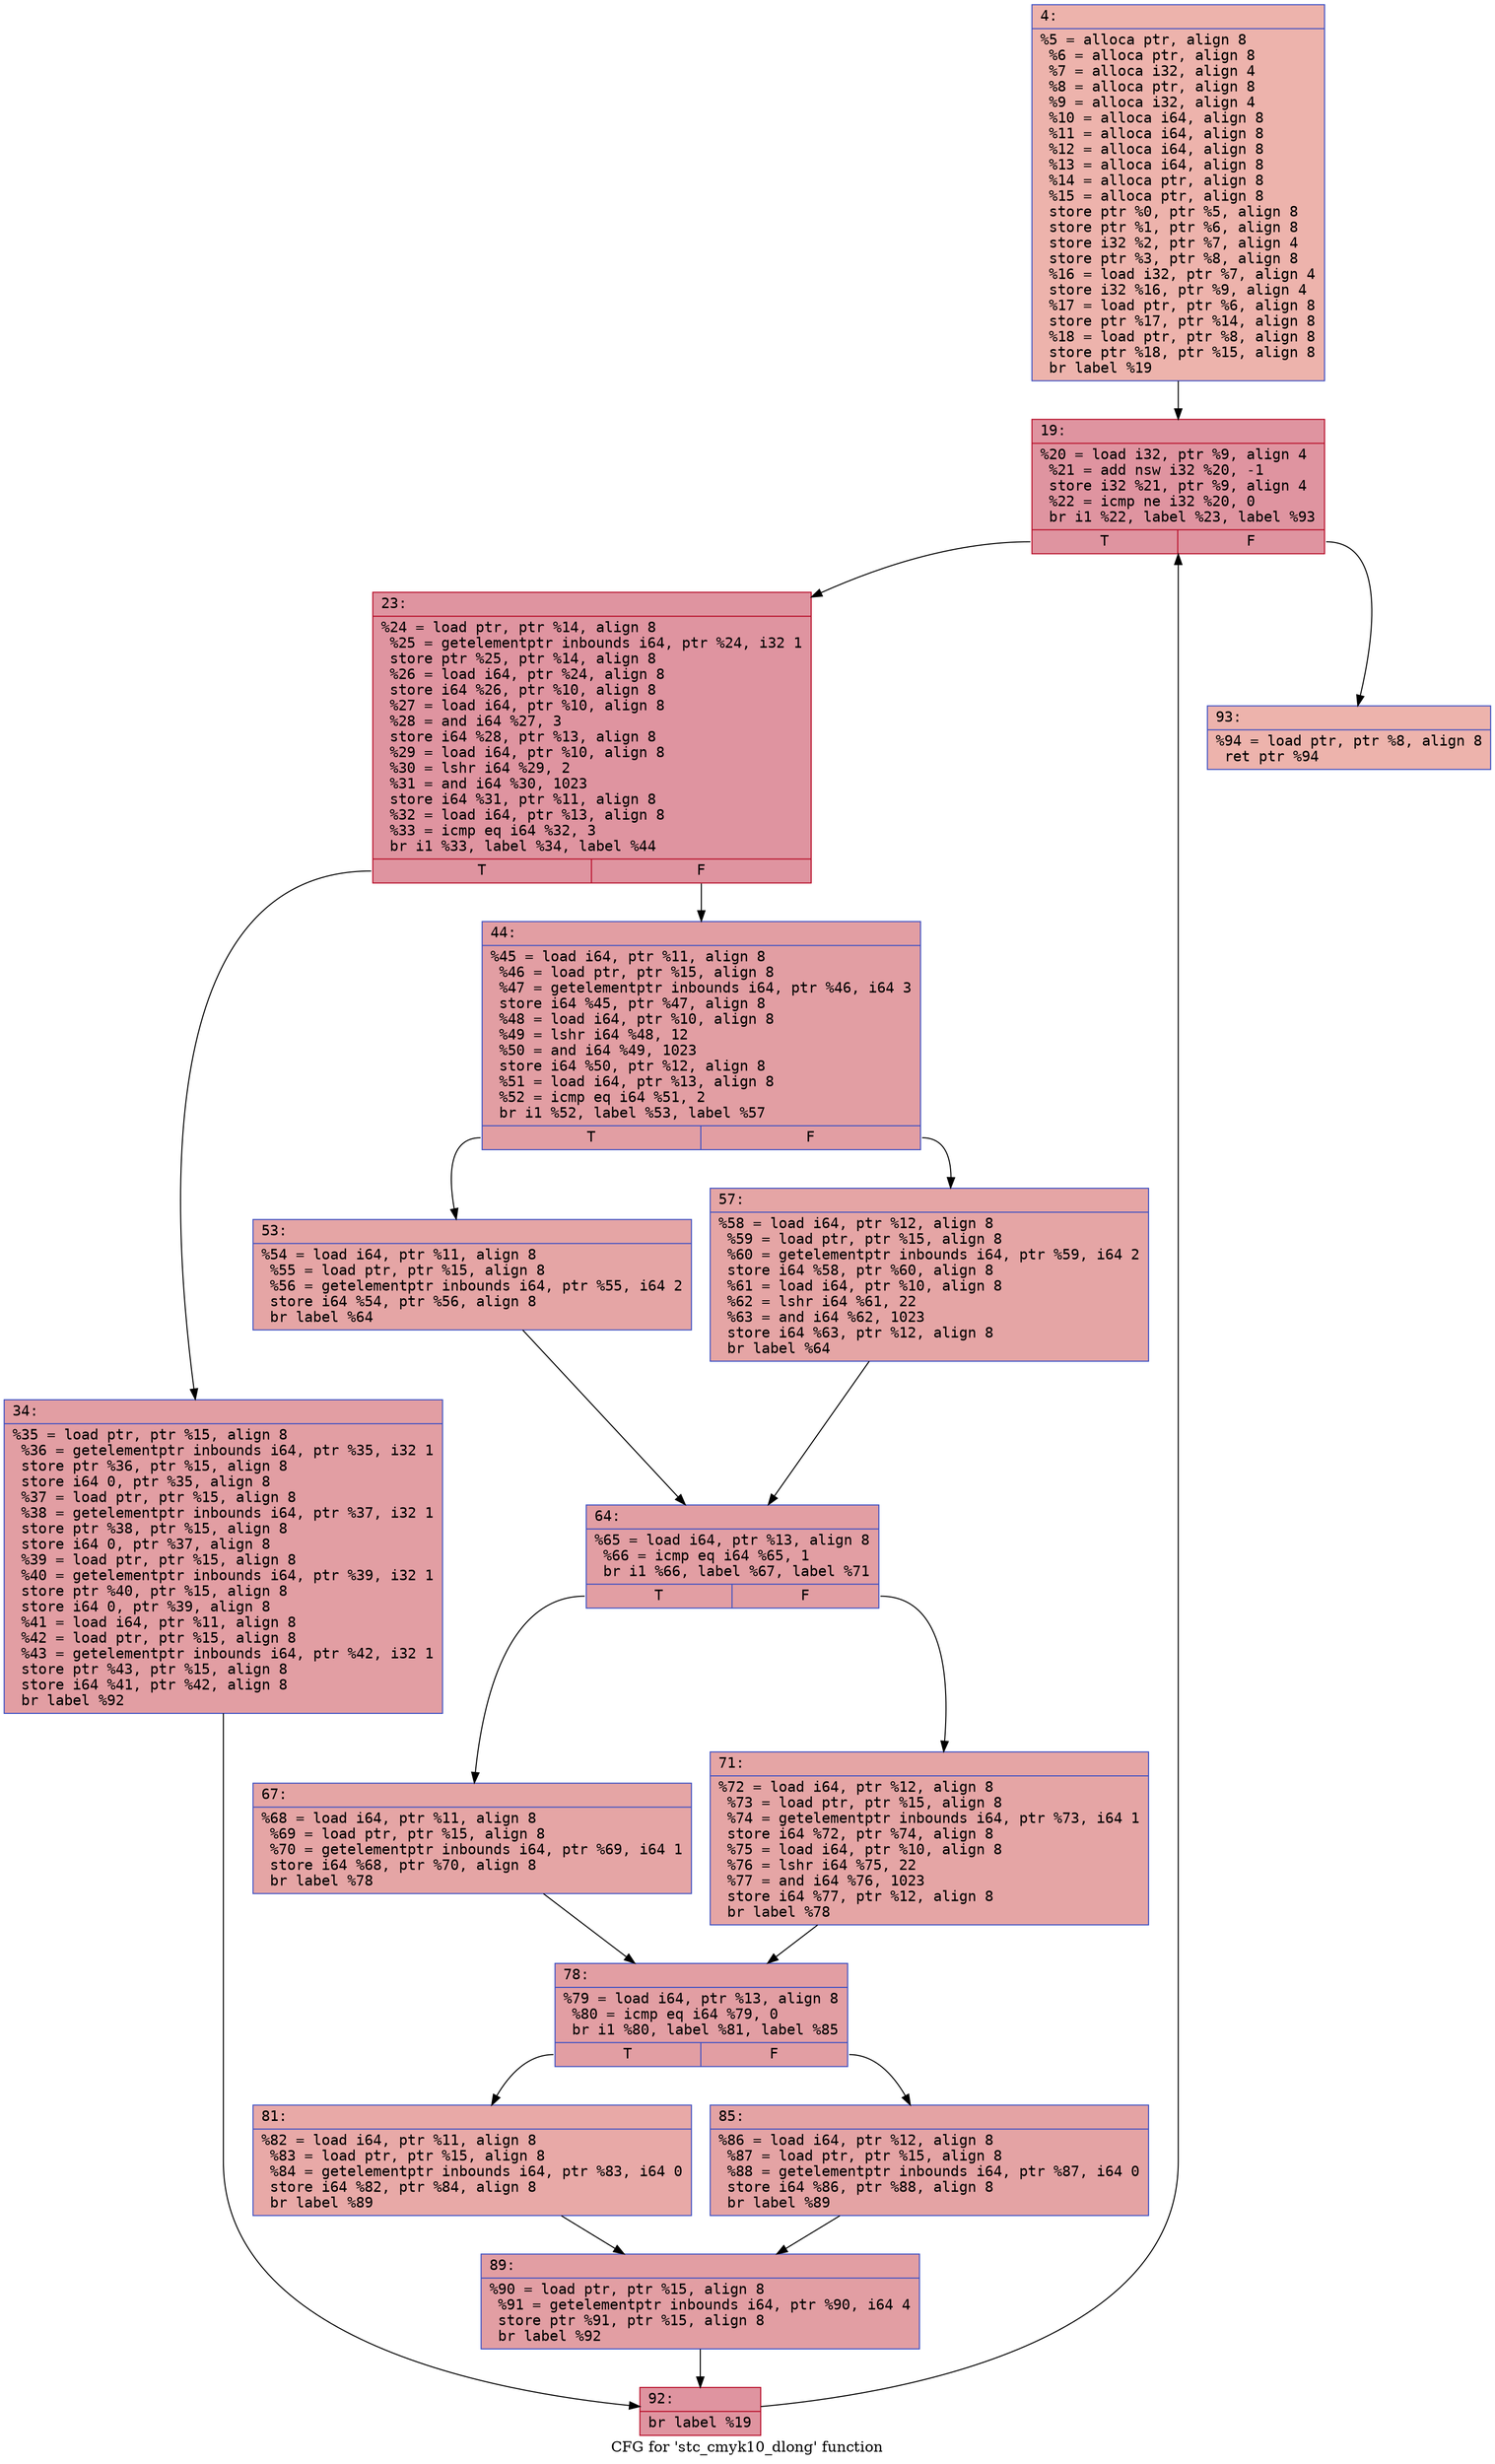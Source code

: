 digraph "CFG for 'stc_cmyk10_dlong' function" {
	label="CFG for 'stc_cmyk10_dlong' function";

	Node0x6000016a1040 [shape=record,color="#3d50c3ff", style=filled, fillcolor="#d6524470" fontname="Courier",label="{4:\l|  %5 = alloca ptr, align 8\l  %6 = alloca ptr, align 8\l  %7 = alloca i32, align 4\l  %8 = alloca ptr, align 8\l  %9 = alloca i32, align 4\l  %10 = alloca i64, align 8\l  %11 = alloca i64, align 8\l  %12 = alloca i64, align 8\l  %13 = alloca i64, align 8\l  %14 = alloca ptr, align 8\l  %15 = alloca ptr, align 8\l  store ptr %0, ptr %5, align 8\l  store ptr %1, ptr %6, align 8\l  store i32 %2, ptr %7, align 4\l  store ptr %3, ptr %8, align 8\l  %16 = load i32, ptr %7, align 4\l  store i32 %16, ptr %9, align 4\l  %17 = load ptr, ptr %6, align 8\l  store ptr %17, ptr %14, align 8\l  %18 = load ptr, ptr %8, align 8\l  store ptr %18, ptr %15, align 8\l  br label %19\l}"];
	Node0x6000016a1040 -> Node0x6000016a1090[tooltip="4 -> 19\nProbability 100.00%" ];
	Node0x6000016a1090 [shape=record,color="#b70d28ff", style=filled, fillcolor="#b70d2870" fontname="Courier",label="{19:\l|  %20 = load i32, ptr %9, align 4\l  %21 = add nsw i32 %20, -1\l  store i32 %21, ptr %9, align 4\l  %22 = icmp ne i32 %20, 0\l  br i1 %22, label %23, label %93\l|{<s0>T|<s1>F}}"];
	Node0x6000016a1090:s0 -> Node0x6000016a10e0[tooltip="19 -> 23\nProbability 96.88%" ];
	Node0x6000016a1090:s1 -> Node0x6000016a14f0[tooltip="19 -> 93\nProbability 3.12%" ];
	Node0x6000016a10e0 [shape=record,color="#b70d28ff", style=filled, fillcolor="#b70d2870" fontname="Courier",label="{23:\l|  %24 = load ptr, ptr %14, align 8\l  %25 = getelementptr inbounds i64, ptr %24, i32 1\l  store ptr %25, ptr %14, align 8\l  %26 = load i64, ptr %24, align 8\l  store i64 %26, ptr %10, align 8\l  %27 = load i64, ptr %10, align 8\l  %28 = and i64 %27, 3\l  store i64 %28, ptr %13, align 8\l  %29 = load i64, ptr %10, align 8\l  %30 = lshr i64 %29, 2\l  %31 = and i64 %30, 1023\l  store i64 %31, ptr %11, align 8\l  %32 = load i64, ptr %13, align 8\l  %33 = icmp eq i64 %32, 3\l  br i1 %33, label %34, label %44\l|{<s0>T|<s1>F}}"];
	Node0x6000016a10e0:s0 -> Node0x6000016a1130[tooltip="23 -> 34\nProbability 50.00%" ];
	Node0x6000016a10e0:s1 -> Node0x6000016a1180[tooltip="23 -> 44\nProbability 50.00%" ];
	Node0x6000016a1130 [shape=record,color="#3d50c3ff", style=filled, fillcolor="#be242e70" fontname="Courier",label="{34:\l|  %35 = load ptr, ptr %15, align 8\l  %36 = getelementptr inbounds i64, ptr %35, i32 1\l  store ptr %36, ptr %15, align 8\l  store i64 0, ptr %35, align 8\l  %37 = load ptr, ptr %15, align 8\l  %38 = getelementptr inbounds i64, ptr %37, i32 1\l  store ptr %38, ptr %15, align 8\l  store i64 0, ptr %37, align 8\l  %39 = load ptr, ptr %15, align 8\l  %40 = getelementptr inbounds i64, ptr %39, i32 1\l  store ptr %40, ptr %15, align 8\l  store i64 0, ptr %39, align 8\l  %41 = load i64, ptr %11, align 8\l  %42 = load ptr, ptr %15, align 8\l  %43 = getelementptr inbounds i64, ptr %42, i32 1\l  store ptr %43, ptr %15, align 8\l  store i64 %41, ptr %42, align 8\l  br label %92\l}"];
	Node0x6000016a1130 -> Node0x6000016a14a0[tooltip="34 -> 92\nProbability 100.00%" ];
	Node0x6000016a1180 [shape=record,color="#3d50c3ff", style=filled, fillcolor="#be242e70" fontname="Courier",label="{44:\l|  %45 = load i64, ptr %11, align 8\l  %46 = load ptr, ptr %15, align 8\l  %47 = getelementptr inbounds i64, ptr %46, i64 3\l  store i64 %45, ptr %47, align 8\l  %48 = load i64, ptr %10, align 8\l  %49 = lshr i64 %48, 12\l  %50 = and i64 %49, 1023\l  store i64 %50, ptr %12, align 8\l  %51 = load i64, ptr %13, align 8\l  %52 = icmp eq i64 %51, 2\l  br i1 %52, label %53, label %57\l|{<s0>T|<s1>F}}"];
	Node0x6000016a1180:s0 -> Node0x6000016a11d0[tooltip="44 -> 53\nProbability 50.00%" ];
	Node0x6000016a1180:s1 -> Node0x6000016a1220[tooltip="44 -> 57\nProbability 50.00%" ];
	Node0x6000016a11d0 [shape=record,color="#3d50c3ff", style=filled, fillcolor="#c5333470" fontname="Courier",label="{53:\l|  %54 = load i64, ptr %11, align 8\l  %55 = load ptr, ptr %15, align 8\l  %56 = getelementptr inbounds i64, ptr %55, i64 2\l  store i64 %54, ptr %56, align 8\l  br label %64\l}"];
	Node0x6000016a11d0 -> Node0x6000016a1270[tooltip="53 -> 64\nProbability 100.00%" ];
	Node0x6000016a1220 [shape=record,color="#3d50c3ff", style=filled, fillcolor="#c5333470" fontname="Courier",label="{57:\l|  %58 = load i64, ptr %12, align 8\l  %59 = load ptr, ptr %15, align 8\l  %60 = getelementptr inbounds i64, ptr %59, i64 2\l  store i64 %58, ptr %60, align 8\l  %61 = load i64, ptr %10, align 8\l  %62 = lshr i64 %61, 22\l  %63 = and i64 %62, 1023\l  store i64 %63, ptr %12, align 8\l  br label %64\l}"];
	Node0x6000016a1220 -> Node0x6000016a1270[tooltip="57 -> 64\nProbability 100.00%" ];
	Node0x6000016a1270 [shape=record,color="#3d50c3ff", style=filled, fillcolor="#be242e70" fontname="Courier",label="{64:\l|  %65 = load i64, ptr %13, align 8\l  %66 = icmp eq i64 %65, 1\l  br i1 %66, label %67, label %71\l|{<s0>T|<s1>F}}"];
	Node0x6000016a1270:s0 -> Node0x6000016a12c0[tooltip="64 -> 67\nProbability 50.00%" ];
	Node0x6000016a1270:s1 -> Node0x6000016a1310[tooltip="64 -> 71\nProbability 50.00%" ];
	Node0x6000016a12c0 [shape=record,color="#3d50c3ff", style=filled, fillcolor="#c5333470" fontname="Courier",label="{67:\l|  %68 = load i64, ptr %11, align 8\l  %69 = load ptr, ptr %15, align 8\l  %70 = getelementptr inbounds i64, ptr %69, i64 1\l  store i64 %68, ptr %70, align 8\l  br label %78\l}"];
	Node0x6000016a12c0 -> Node0x6000016a1360[tooltip="67 -> 78\nProbability 100.00%" ];
	Node0x6000016a1310 [shape=record,color="#3d50c3ff", style=filled, fillcolor="#c5333470" fontname="Courier",label="{71:\l|  %72 = load i64, ptr %12, align 8\l  %73 = load ptr, ptr %15, align 8\l  %74 = getelementptr inbounds i64, ptr %73, i64 1\l  store i64 %72, ptr %74, align 8\l  %75 = load i64, ptr %10, align 8\l  %76 = lshr i64 %75, 22\l  %77 = and i64 %76, 1023\l  store i64 %77, ptr %12, align 8\l  br label %78\l}"];
	Node0x6000016a1310 -> Node0x6000016a1360[tooltip="71 -> 78\nProbability 100.00%" ];
	Node0x6000016a1360 [shape=record,color="#3d50c3ff", style=filled, fillcolor="#be242e70" fontname="Courier",label="{78:\l|  %79 = load i64, ptr %13, align 8\l  %80 = icmp eq i64 %79, 0\l  br i1 %80, label %81, label %85\l|{<s0>T|<s1>F}}"];
	Node0x6000016a1360:s0 -> Node0x6000016a13b0[tooltip="78 -> 81\nProbability 37.50%" ];
	Node0x6000016a1360:s1 -> Node0x6000016a1400[tooltip="78 -> 85\nProbability 62.50%" ];
	Node0x6000016a13b0 [shape=record,color="#3d50c3ff", style=filled, fillcolor="#ca3b3770" fontname="Courier",label="{81:\l|  %82 = load i64, ptr %11, align 8\l  %83 = load ptr, ptr %15, align 8\l  %84 = getelementptr inbounds i64, ptr %83, i64 0\l  store i64 %82, ptr %84, align 8\l  br label %89\l}"];
	Node0x6000016a13b0 -> Node0x6000016a1450[tooltip="81 -> 89\nProbability 100.00%" ];
	Node0x6000016a1400 [shape=record,color="#3d50c3ff", style=filled, fillcolor="#c32e3170" fontname="Courier",label="{85:\l|  %86 = load i64, ptr %12, align 8\l  %87 = load ptr, ptr %15, align 8\l  %88 = getelementptr inbounds i64, ptr %87, i64 0\l  store i64 %86, ptr %88, align 8\l  br label %89\l}"];
	Node0x6000016a1400 -> Node0x6000016a1450[tooltip="85 -> 89\nProbability 100.00%" ];
	Node0x6000016a1450 [shape=record,color="#3d50c3ff", style=filled, fillcolor="#be242e70" fontname="Courier",label="{89:\l|  %90 = load ptr, ptr %15, align 8\l  %91 = getelementptr inbounds i64, ptr %90, i64 4\l  store ptr %91, ptr %15, align 8\l  br label %92\l}"];
	Node0x6000016a1450 -> Node0x6000016a14a0[tooltip="89 -> 92\nProbability 100.00%" ];
	Node0x6000016a14a0 [shape=record,color="#b70d28ff", style=filled, fillcolor="#b70d2870" fontname="Courier",label="{92:\l|  br label %19\l}"];
	Node0x6000016a14a0 -> Node0x6000016a1090[tooltip="92 -> 19\nProbability 100.00%" ];
	Node0x6000016a14f0 [shape=record,color="#3d50c3ff", style=filled, fillcolor="#d6524470" fontname="Courier",label="{93:\l|  %94 = load ptr, ptr %8, align 8\l  ret ptr %94\l}"];
}
